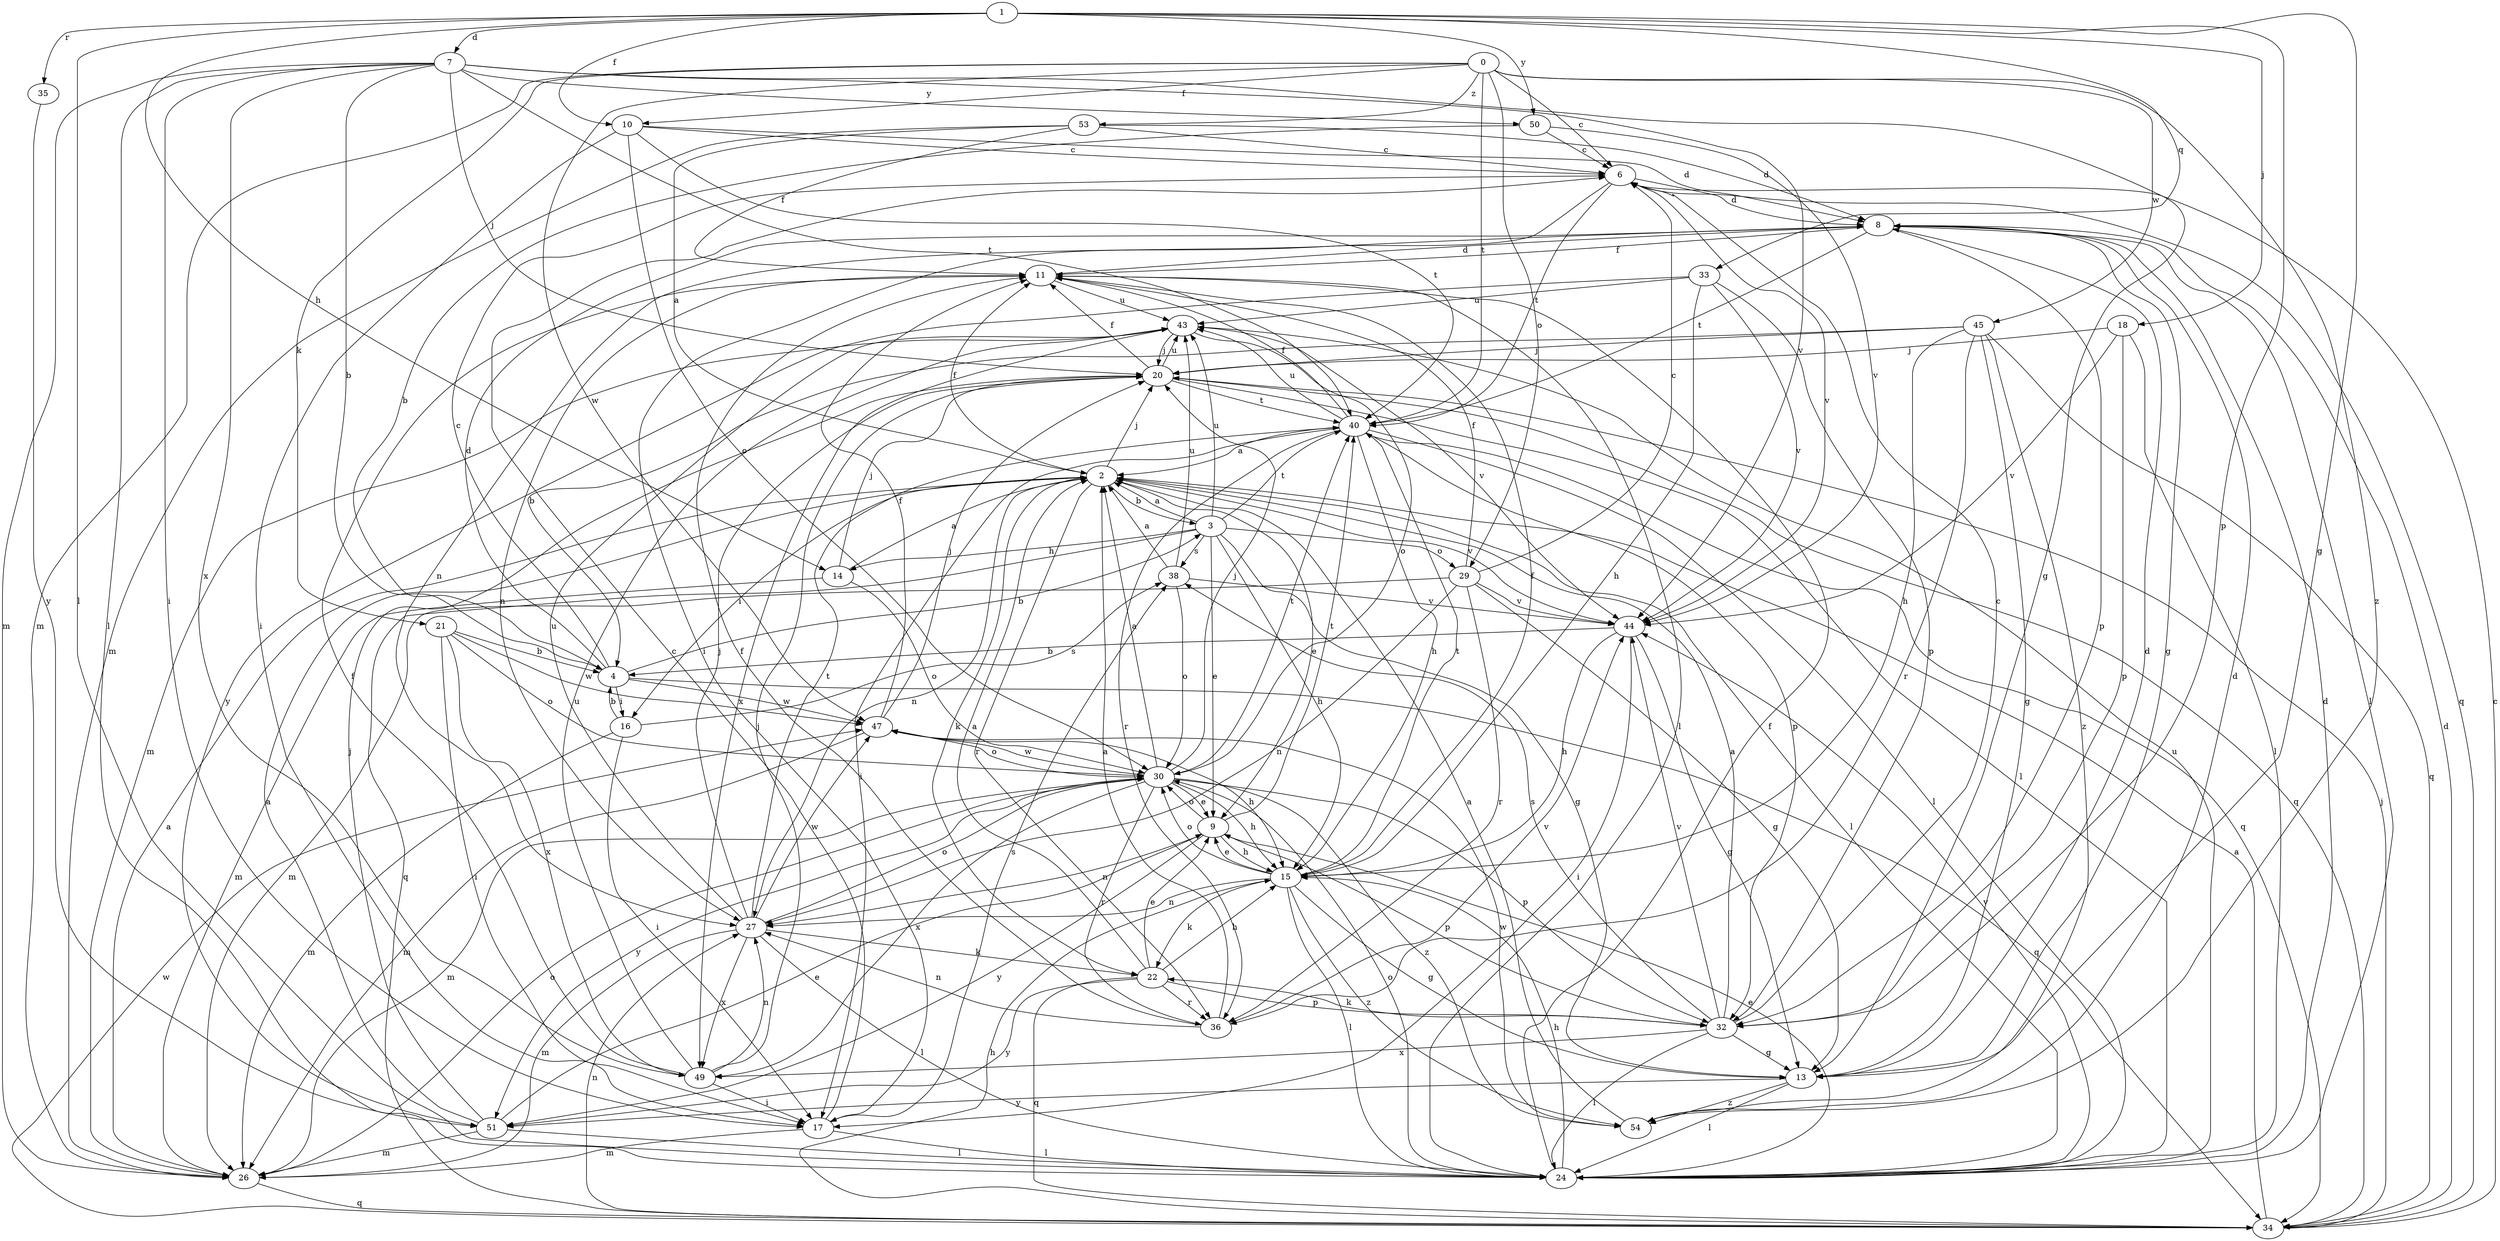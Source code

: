strict digraph  {
0;
1;
2;
3;
4;
6;
7;
8;
9;
10;
11;
13;
14;
15;
16;
17;
18;
20;
21;
22;
24;
26;
27;
29;
30;
32;
33;
34;
35;
36;
38;
40;
43;
44;
45;
47;
49;
50;
51;
53;
54;
0 -> 6  [label=c];
0 -> 10  [label=f];
0 -> 21  [label=k];
0 -> 26  [label=m];
0 -> 29  [label=o];
0 -> 40  [label=t];
0 -> 45  [label=w];
0 -> 47  [label=w];
0 -> 53  [label=z];
0 -> 54  [label=z];
1 -> 7  [label=d];
1 -> 10  [label=f];
1 -> 13  [label=g];
1 -> 14  [label=h];
1 -> 18  [label=j];
1 -> 24  [label=l];
1 -> 32  [label=p];
1 -> 33  [label=q];
1 -> 35  [label=r];
1 -> 50  [label=y];
2 -> 3  [label=b];
2 -> 9  [label=e];
2 -> 11  [label=f];
2 -> 16  [label=i];
2 -> 20  [label=j];
2 -> 22  [label=k];
2 -> 24  [label=l];
2 -> 27  [label=n];
2 -> 36  [label=r];
2 -> 44  [label=v];
3 -> 2  [label=a];
3 -> 9  [label=e];
3 -> 13  [label=g];
3 -> 14  [label=h];
3 -> 15  [label=h];
3 -> 29  [label=o];
3 -> 34  [label=q];
3 -> 38  [label=s];
3 -> 40  [label=t];
3 -> 43  [label=u];
4 -> 3  [label=b];
4 -> 6  [label=c];
4 -> 8  [label=d];
4 -> 16  [label=i];
4 -> 34  [label=q];
4 -> 47  [label=w];
6 -> 8  [label=d];
6 -> 17  [label=i];
6 -> 34  [label=q];
6 -> 40  [label=t];
6 -> 44  [label=v];
7 -> 4  [label=b];
7 -> 13  [label=g];
7 -> 17  [label=i];
7 -> 20  [label=j];
7 -> 24  [label=l];
7 -> 26  [label=m];
7 -> 40  [label=t];
7 -> 44  [label=v];
7 -> 49  [label=x];
7 -> 50  [label=y];
8 -> 11  [label=f];
8 -> 13  [label=g];
8 -> 24  [label=l];
8 -> 27  [label=n];
8 -> 32  [label=p];
8 -> 40  [label=t];
9 -> 15  [label=h];
9 -> 27  [label=n];
9 -> 30  [label=o];
9 -> 32  [label=p];
9 -> 40  [label=t];
9 -> 51  [label=y];
10 -> 6  [label=c];
10 -> 8  [label=d];
10 -> 17  [label=i];
10 -> 30  [label=o];
10 -> 40  [label=t];
11 -> 8  [label=d];
11 -> 24  [label=l];
11 -> 27  [label=n];
11 -> 43  [label=u];
13 -> 8  [label=d];
13 -> 24  [label=l];
13 -> 51  [label=y];
13 -> 54  [label=z];
14 -> 2  [label=a];
14 -> 20  [label=j];
14 -> 26  [label=m];
14 -> 30  [label=o];
15 -> 9  [label=e];
15 -> 11  [label=f];
15 -> 13  [label=g];
15 -> 22  [label=k];
15 -> 24  [label=l];
15 -> 27  [label=n];
15 -> 30  [label=o];
15 -> 40  [label=t];
15 -> 54  [label=z];
16 -> 4  [label=b];
16 -> 17  [label=i];
16 -> 26  [label=m];
16 -> 38  [label=s];
17 -> 6  [label=c];
17 -> 24  [label=l];
17 -> 26  [label=m];
17 -> 38  [label=s];
18 -> 20  [label=j];
18 -> 24  [label=l];
18 -> 32  [label=p];
18 -> 44  [label=v];
20 -> 11  [label=f];
20 -> 24  [label=l];
20 -> 34  [label=q];
20 -> 40  [label=t];
20 -> 43  [label=u];
21 -> 4  [label=b];
21 -> 17  [label=i];
21 -> 30  [label=o];
21 -> 47  [label=w];
21 -> 49  [label=x];
22 -> 2  [label=a];
22 -> 9  [label=e];
22 -> 15  [label=h];
22 -> 32  [label=p];
22 -> 34  [label=q];
22 -> 36  [label=r];
22 -> 51  [label=y];
24 -> 8  [label=d];
24 -> 9  [label=e];
24 -> 11  [label=f];
24 -> 15  [label=h];
24 -> 30  [label=o];
24 -> 43  [label=u];
24 -> 44  [label=v];
26 -> 2  [label=a];
26 -> 30  [label=o];
26 -> 34  [label=q];
27 -> 20  [label=j];
27 -> 22  [label=k];
27 -> 24  [label=l];
27 -> 26  [label=m];
27 -> 30  [label=o];
27 -> 40  [label=t];
27 -> 43  [label=u];
27 -> 47  [label=w];
27 -> 49  [label=x];
29 -> 6  [label=c];
29 -> 11  [label=f];
29 -> 13  [label=g];
29 -> 26  [label=m];
29 -> 27  [label=n];
29 -> 36  [label=r];
29 -> 44  [label=v];
30 -> 2  [label=a];
30 -> 9  [label=e];
30 -> 15  [label=h];
30 -> 20  [label=j];
30 -> 26  [label=m];
30 -> 32  [label=p];
30 -> 36  [label=r];
30 -> 40  [label=t];
30 -> 47  [label=w];
30 -> 49  [label=x];
30 -> 51  [label=y];
30 -> 54  [label=z];
32 -> 2  [label=a];
32 -> 6  [label=c];
32 -> 13  [label=g];
32 -> 22  [label=k];
32 -> 24  [label=l];
32 -> 38  [label=s];
32 -> 44  [label=v];
32 -> 49  [label=x];
33 -> 15  [label=h];
33 -> 32  [label=p];
33 -> 43  [label=u];
33 -> 44  [label=v];
33 -> 51  [label=y];
34 -> 2  [label=a];
34 -> 6  [label=c];
34 -> 8  [label=d];
34 -> 15  [label=h];
34 -> 20  [label=j];
34 -> 27  [label=n];
34 -> 47  [label=w];
35 -> 51  [label=y];
36 -> 2  [label=a];
36 -> 11  [label=f];
36 -> 27  [label=n];
36 -> 44  [label=v];
38 -> 2  [label=a];
38 -> 30  [label=o];
38 -> 43  [label=u];
38 -> 44  [label=v];
40 -> 2  [label=a];
40 -> 11  [label=f];
40 -> 15  [label=h];
40 -> 17  [label=i];
40 -> 24  [label=l];
40 -> 32  [label=p];
40 -> 34  [label=q];
40 -> 36  [label=r];
40 -> 43  [label=u];
43 -> 20  [label=j];
43 -> 26  [label=m];
43 -> 30  [label=o];
43 -> 44  [label=v];
43 -> 49  [label=x];
44 -> 4  [label=b];
44 -> 13  [label=g];
44 -> 15  [label=h];
44 -> 17  [label=i];
45 -> 4  [label=b];
45 -> 13  [label=g];
45 -> 15  [label=h];
45 -> 20  [label=j];
45 -> 34  [label=q];
45 -> 36  [label=r];
45 -> 54  [label=z];
47 -> 11  [label=f];
47 -> 15  [label=h];
47 -> 20  [label=j];
47 -> 26  [label=m];
47 -> 30  [label=o];
49 -> 11  [label=f];
49 -> 17  [label=i];
49 -> 20  [label=j];
49 -> 27  [label=n];
49 -> 43  [label=u];
50 -> 4  [label=b];
50 -> 6  [label=c];
50 -> 44  [label=v];
51 -> 2  [label=a];
51 -> 9  [label=e];
51 -> 20  [label=j];
51 -> 24  [label=l];
51 -> 26  [label=m];
53 -> 2  [label=a];
53 -> 6  [label=c];
53 -> 8  [label=d];
53 -> 11  [label=f];
53 -> 26  [label=m];
54 -> 2  [label=a];
54 -> 8  [label=d];
54 -> 47  [label=w];
}
